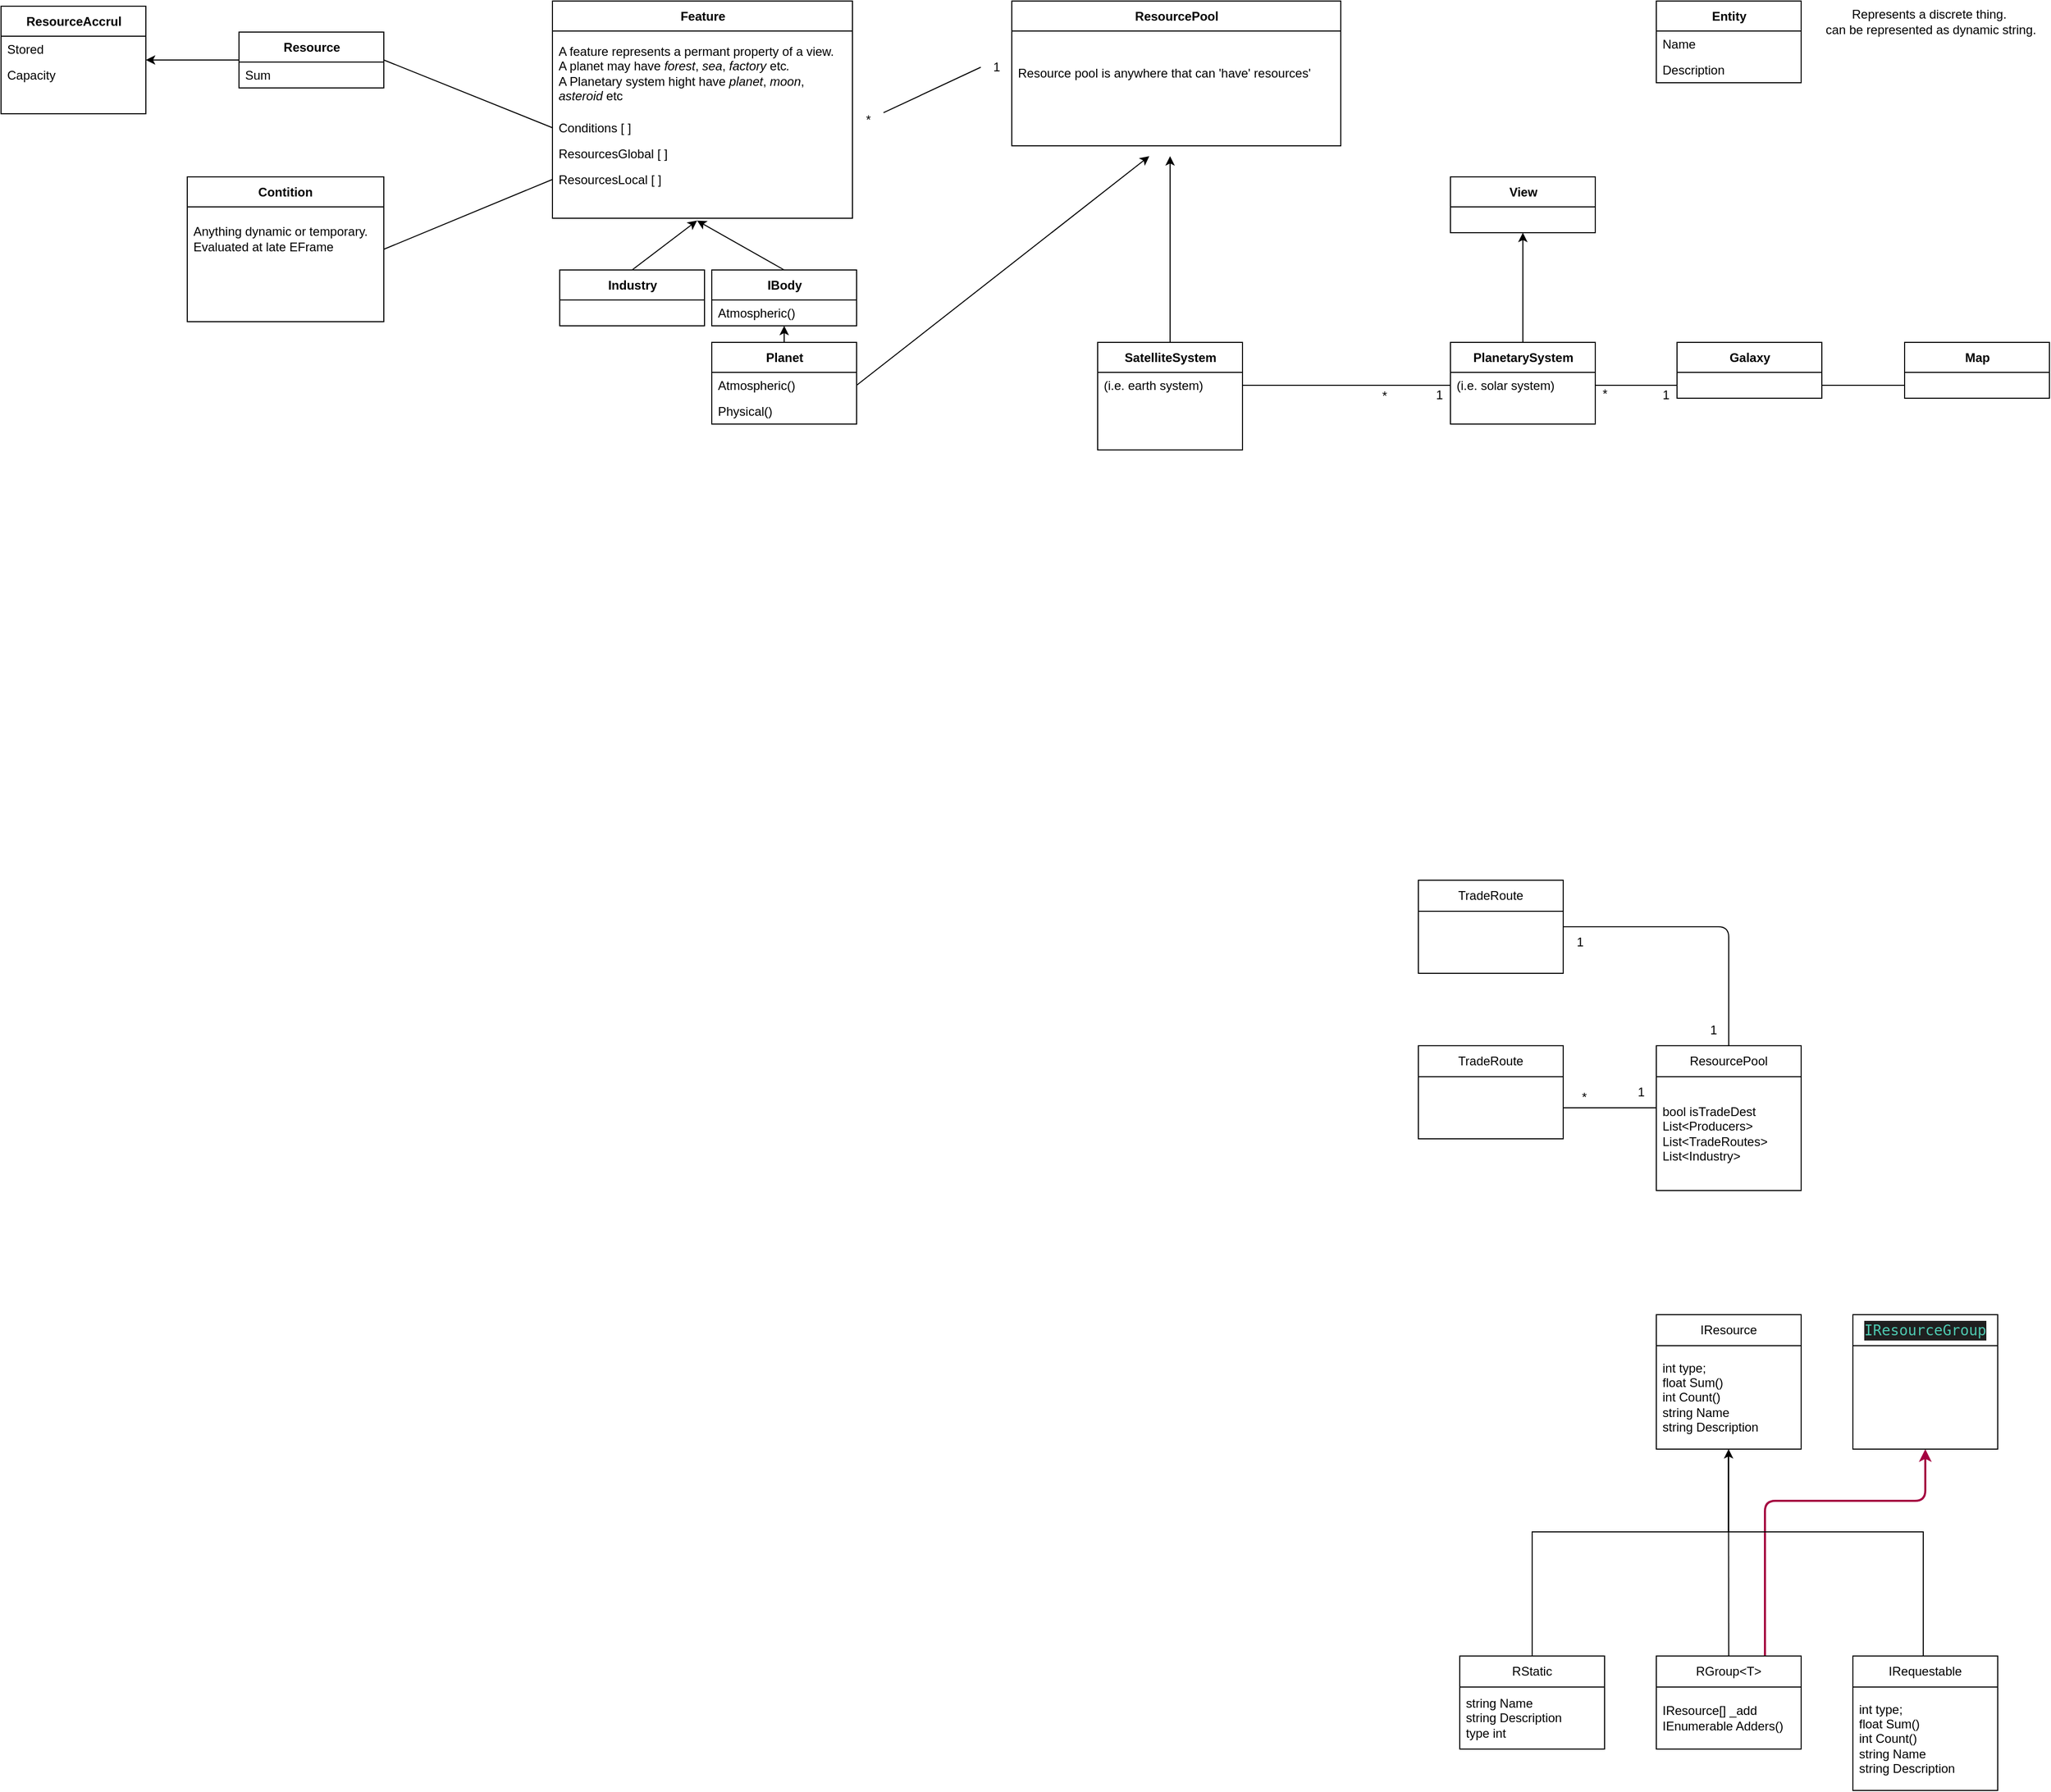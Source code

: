 <mxfile>
    <diagram id="XzvL14MpV3o9M-MEGPuH" name="ClassDiagram">
        <mxGraphModel dx="3681" dy="2089" grid="1" gridSize="10" guides="1" tooltips="1" connect="1" arrows="1" fold="1" page="1" pageScale="1" pageWidth="827" pageHeight="1169" math="0" shadow="0">
            <root>
                <mxCell id="0"/>
                <mxCell id="1" parent="0"/>
                <mxCell id="204" style="edgeStyle=orthogonalEdgeStyle;rounded=0;jumpStyle=arc;html=1;exitX=0.5;exitY=0;exitDx=0;exitDy=0;entryX=0.499;entryY=1;entryDx=0;entryDy=0;entryPerimeter=0;endArrow=classic;endFill=1;" parent="1" source="2" target="203" edge="1">
                    <mxGeometry relative="1" as="geometry">
                        <Array as="points">
                            <mxPoint x="120" y="350"/>
                            <mxPoint x="310" y="350"/>
                        </Array>
                    </mxGeometry>
                </mxCell>
                <mxCell id="2" value="RStatic" style="swimlane;fontStyle=0;childLayout=stackLayout;horizontal=1;startSize=30;horizontalStack=0;resizeParent=1;resizeParentMax=0;resizeLast=0;collapsible=1;marginBottom=0;whiteSpace=wrap;html=1;" parent="1" vertex="1">
                    <mxGeometry x="50" y="470" width="140" height="90" as="geometry"/>
                </mxCell>
                <mxCell id="5" value="string Name&lt;br&gt;string Description&lt;br&gt;type int" style="text;strokeColor=none;fillColor=none;align=left;verticalAlign=middle;spacingLeft=4;spacingRight=4;overflow=hidden;points=[[0,0.5],[1,0.5]];portConstraint=eastwest;rotatable=0;whiteSpace=wrap;html=1;" parent="2" vertex="1">
                    <mxGeometry y="30" width="140" height="60" as="geometry"/>
                </mxCell>
                <mxCell id="210" style="edgeStyle=none;html=1;exitX=0.5;exitY=0;exitDx=0;exitDy=0;entryX=0.498;entryY=1.04;entryDx=0;entryDy=0;entryPerimeter=0;endArrow=none;endFill=0;" parent="1" source="8" target="203" edge="1">
                    <mxGeometry relative="1" as="geometry"/>
                </mxCell>
                <mxCell id="217" style="edgeStyle=orthogonalEdgeStyle;html=1;exitX=0.75;exitY=0;exitDx=0;exitDy=0;entryX=0.5;entryY=1;entryDx=0;entryDy=0;fillColor=#d80073;strokeColor=#A50040;strokeWidth=2;" parent="1" source="8" target="215" edge="1">
                    <mxGeometry relative="1" as="geometry">
                        <Array as="points">
                            <mxPoint x="345" y="320"/>
                            <mxPoint x="500" y="320"/>
                        </Array>
                    </mxGeometry>
                </mxCell>
                <mxCell id="8" value="RGroup&amp;lt;T&amp;gt;" style="swimlane;fontStyle=0;childLayout=stackLayout;horizontal=1;startSize=30;horizontalStack=0;resizeParent=1;resizeParentMax=0;resizeLast=0;collapsible=1;marginBottom=0;whiteSpace=wrap;html=1;" parent="1" vertex="1">
                    <mxGeometry x="240" y="470" width="140" height="90" as="geometry"/>
                </mxCell>
                <mxCell id="9" value="&lt;span style=&quot;text-align: center;&quot;&gt;IResource&lt;/span&gt;[] _add&lt;span style=&quot;text-align: center;&quot;&gt;&lt;br&gt;IEnumerable Adders()&lt;/span&gt;" style="text;strokeColor=none;fillColor=none;align=left;verticalAlign=middle;spacingLeft=4;spacingRight=4;overflow=hidden;points=[[0,0.5],[1,0.5]];portConstraint=eastwest;rotatable=0;whiteSpace=wrap;html=1;" parent="8" vertex="1">
                    <mxGeometry y="30" width="140" height="60" as="geometry"/>
                </mxCell>
                <mxCell id="24" value="ResourcePool" style="swimlane;fontStyle=0;childLayout=stackLayout;horizontal=1;startSize=30;horizontalStack=0;resizeParent=1;resizeParentMax=0;resizeLast=0;collapsible=1;marginBottom=0;whiteSpace=wrap;html=1;" parent="1" vertex="1">
                    <mxGeometry x="240" y="-120" width="140" height="140" as="geometry"/>
                </mxCell>
                <mxCell id="81" value="bool isTradeDest&lt;br&gt;List&amp;lt;Producers&amp;gt;&lt;br&gt;List&amp;lt;TradeRoutes&amp;gt;&lt;br&gt;List&amp;lt;Industry&amp;gt;&lt;br&gt;" style="text;strokeColor=none;fillColor=none;align=left;verticalAlign=middle;spacingLeft=4;spacingRight=4;overflow=hidden;points=[[0,0.5],[1,0.5]];portConstraint=eastwest;rotatable=0;whiteSpace=wrap;html=1;" parent="24" vertex="1">
                    <mxGeometry y="30" width="140" height="110" as="geometry"/>
                </mxCell>
                <mxCell id="43" value="TradeRoute" style="swimlane;fontStyle=0;childLayout=stackLayout;horizontal=1;startSize=30;horizontalStack=0;resizeParent=1;resizeParentMax=0;resizeLast=0;collapsible=1;marginBottom=0;whiteSpace=wrap;html=1;" parent="1" vertex="1">
                    <mxGeometry x="10" y="-120" width="140" height="90" as="geometry"/>
                </mxCell>
                <mxCell id="70" style="edgeStyle=none;html=1;exitX=1;exitY=0.5;exitDx=0;exitDy=0;startArrow=none;startFill=0;endArrow=none;endFill=0;" parent="1" edge="1">
                    <mxGeometry relative="1" as="geometry">
                        <mxPoint x="240" y="-60" as="targetPoint"/>
                        <mxPoint x="150" y="-60" as="sourcePoint"/>
                    </mxGeometry>
                </mxCell>
                <mxCell id="71" value="*" style="text;html=1;align=center;verticalAlign=middle;resizable=0;points=[];autosize=1;strokeColor=none;fillColor=none;" parent="1" vertex="1">
                    <mxGeometry x="155" y="-85" width="30" height="30" as="geometry"/>
                </mxCell>
                <mxCell id="72" value="1" style="text;html=1;align=center;verticalAlign=middle;resizable=0;points=[];autosize=1;strokeColor=none;fillColor=none;" parent="1" vertex="1">
                    <mxGeometry x="210" y="-90" width="30" height="30" as="geometry"/>
                </mxCell>
                <mxCell id="211" style="edgeStyle=orthogonalEdgeStyle;html=1;exitX=0.5;exitY=0;exitDx=0;exitDy=0;entryX=0.498;entryY=1.023;entryDx=0;entryDy=0;entryPerimeter=0;endArrow=none;endFill=0;rounded=0;" parent="1" target="203" edge="1">
                    <mxGeometry relative="1" as="geometry">
                        <Array as="points">
                            <mxPoint x="498" y="350"/>
                            <mxPoint x="309" y="350"/>
                        </Array>
                        <mxPoint x="498" y="470" as="sourcePoint"/>
                    </mxGeometry>
                </mxCell>
                <mxCell id="227" style="edgeStyle=none;html=1;exitX=0.5;exitY=0;exitDx=0;exitDy=0;" parent="1" source="170" target="224" edge="1">
                    <mxGeometry relative="1" as="geometry"/>
                </mxCell>
                <mxCell id="228" style="edgeStyle=none;html=1;exitX=1;exitY=0.5;exitDx=0;exitDy=0;entryX=0.418;entryY=1.333;entryDx=0;entryDy=0;entryPerimeter=0;" parent="1" source="172" target="292" edge="1">
                    <mxGeometry relative="1" as="geometry">
                        <mxPoint x="-108.72" y="-904.375" as="targetPoint"/>
                    </mxGeometry>
                </mxCell>
                <mxCell id="170" value="Planet" style="swimlane;fontStyle=1;align=center;verticalAlign=middle;childLayout=stackLayout;horizontal=1;startSize=29;horizontalStack=0;resizeParent=1;resizeParentMax=0;resizeLast=0;collapsible=0;marginBottom=0;html=1;" parent="1" vertex="1">
                    <mxGeometry x="-673" y="-800" width="140" height="79" as="geometry"/>
                </mxCell>
                <mxCell id="172" value="Atmospheric()" style="text;html=1;strokeColor=none;fillColor=none;align=left;verticalAlign=middle;spacingLeft=4;spacingRight=4;overflow=hidden;rotatable=0;points=[[0,0.5],[1,0.5]];portConstraint=eastwest;dashed=1;" parent="170" vertex="1">
                    <mxGeometry y="29" width="140" height="25" as="geometry"/>
                </mxCell>
                <mxCell id="171" value="Physical()" style="text;html=1;strokeColor=none;fillColor=none;align=left;verticalAlign=middle;spacingLeft=4;spacingRight=4;overflow=hidden;rotatable=0;points=[[0,0.5],[1,0.5]];portConstraint=eastwest;dashed=1;" parent="170" vertex="1">
                    <mxGeometry y="54" width="140" height="25" as="geometry"/>
                </mxCell>
                <mxCell id="230" style="edgeStyle=none;html=1;exitX=0.5;exitY=0;exitDx=0;exitDy=0;" parent="1" source="191" edge="1">
                    <mxGeometry relative="1" as="geometry">
                        <mxPoint x="-230" y="-980" as="targetPoint"/>
                    </mxGeometry>
                </mxCell>
                <mxCell id="191" value="SatelliteSystem" style="swimlane;fontStyle=1;align=center;verticalAlign=middle;childLayout=stackLayout;horizontal=1;startSize=29;horizontalStack=0;resizeParent=1;resizeParentMax=0;resizeLast=0;collapsible=0;marginBottom=0;html=1;" parent="1" vertex="1">
                    <mxGeometry x="-300" y="-800" width="140" height="104" as="geometry"/>
                </mxCell>
                <mxCell id="192" value="(i.e. earth system)" style="text;html=1;strokeColor=none;fillColor=none;align=left;verticalAlign=middle;spacingLeft=4;spacingRight=4;overflow=hidden;rotatable=0;points=[[0,0.5],[1,0.5]];portConstraint=eastwest;dashed=1;" parent="191" vertex="1">
                    <mxGeometry y="29" width="140" height="25" as="geometry"/>
                </mxCell>
                <mxCell id="268" style="text;html=1;strokeColor=none;fillColor=none;align=left;verticalAlign=middle;spacingLeft=4;spacingRight=4;overflow=hidden;rotatable=0;points=[[0,0.5],[1,0.5]];portConstraint=eastwest;dashed=1;" parent="191" vertex="1">
                    <mxGeometry y="54" width="140" height="25" as="geometry"/>
                </mxCell>
                <mxCell id="229" style="text;html=1;strokeColor=none;fillColor=none;align=left;verticalAlign=middle;spacingLeft=4;spacingRight=4;overflow=hidden;rotatable=0;points=[[0,0.5],[1,0.5]];portConstraint=eastwest;dashed=1;" parent="191" vertex="1">
                    <mxGeometry y="79" width="140" height="25" as="geometry"/>
                </mxCell>
                <mxCell id="202" value="IResource" style="swimlane;fontStyle=0;childLayout=stackLayout;horizontal=1;startSize=30;horizontalStack=0;resizeParent=1;resizeParentMax=0;resizeLast=0;collapsible=1;marginBottom=0;whiteSpace=wrap;html=1;" parent="1" vertex="1">
                    <mxGeometry x="240" y="140" width="140" height="130" as="geometry"/>
                </mxCell>
                <mxCell id="203" value="int type;&lt;br&gt;float Sum()&lt;br&gt;int Count()&lt;br&gt;string Name&lt;br&gt;string Description" style="text;strokeColor=none;fillColor=none;align=left;verticalAlign=middle;spacingLeft=4;spacingRight=4;overflow=hidden;points=[[0,0.5],[1,0.5]];portConstraint=eastwest;rotatable=0;whiteSpace=wrap;html=1;" parent="202" vertex="1">
                    <mxGeometry y="30" width="140" height="100" as="geometry"/>
                </mxCell>
                <mxCell id="212" value="IRequestable" style="swimlane;fontStyle=0;childLayout=stackLayout;horizontal=1;startSize=30;horizontalStack=0;resizeParent=1;resizeParentMax=0;resizeLast=0;collapsible=1;marginBottom=0;whiteSpace=wrap;html=1;" parent="1" vertex="1">
                    <mxGeometry x="430" y="470" width="140" height="130" as="geometry"/>
                </mxCell>
                <mxCell id="213" value="int type;&lt;br&gt;float Sum()&lt;br&gt;int Count()&lt;br&gt;string Name&lt;br&gt;string Description" style="text;strokeColor=none;fillColor=none;align=left;verticalAlign=middle;spacingLeft=4;spacingRight=4;overflow=hidden;points=[[0,0.5],[1,0.5]];portConstraint=eastwest;rotatable=0;whiteSpace=wrap;html=1;" parent="212" vertex="1">
                    <mxGeometry y="30" width="140" height="100" as="geometry"/>
                </mxCell>
                <mxCell id="215" value="&lt;div style=&quot;color: rgb(204, 204, 204); background-color: rgb(31, 31, 31); font-family: &amp;quot;Droid Sans Mono&amp;quot;, &amp;quot;monospace&amp;quot;, monospace; font-size: 14px; line-height: 19px;&quot;&gt;&lt;span style=&quot;color: #4ec9b0;&quot;&gt;IResourceGroup&lt;/span&gt;&lt;/div&gt;" style="swimlane;fontStyle=0;childLayout=stackLayout;horizontal=1;startSize=30;horizontalStack=0;resizeParent=1;resizeParentMax=0;resizeLast=0;collapsible=1;marginBottom=0;whiteSpace=wrap;html=1;" parent="1" vertex="1">
                    <mxGeometry x="430" y="140" width="140" height="130" as="geometry"/>
                </mxCell>
                <mxCell id="219" style="edgeStyle=orthogonalEdgeStyle;html=1;exitX=1;exitY=0.5;exitDx=0;exitDy=0;entryX=0.5;entryY=0;entryDx=0;entryDy=0;endArrow=none;endFill=0;" parent="1" source="218" target="24" edge="1">
                    <mxGeometry relative="1" as="geometry"/>
                </mxCell>
                <mxCell id="218" value="TradeRoute" style="swimlane;fontStyle=0;childLayout=stackLayout;horizontal=1;startSize=30;horizontalStack=0;resizeParent=1;resizeParentMax=0;resizeLast=0;collapsible=1;marginBottom=0;whiteSpace=wrap;html=1;" parent="1" vertex="1">
                    <mxGeometry x="10" y="-280" width="140" height="90" as="geometry"/>
                </mxCell>
                <mxCell id="220" value="1" style="text;html=1;align=center;verticalAlign=middle;resizable=0;points=[];autosize=1;strokeColor=none;fillColor=none;" parent="1" vertex="1">
                    <mxGeometry x="280" y="-150" width="30" height="30" as="geometry"/>
                </mxCell>
                <mxCell id="222" value="1" style="text;html=1;align=center;verticalAlign=middle;resizable=0;points=[];autosize=1;strokeColor=none;fillColor=none;" parent="1" vertex="1">
                    <mxGeometry x="151" y="-235" width="30" height="30" as="geometry"/>
                </mxCell>
                <mxCell id="237" style="edgeStyle=none;html=1;exitX=0.5;exitY=0;exitDx=0;exitDy=0;entryX=0.482;entryY=1.091;entryDx=0;entryDy=0;entryPerimeter=0;" parent="1" source="223" target="272" edge="1">
                    <mxGeometry relative="1" as="geometry">
                        <mxPoint x="-540" y="-906.0" as="targetPoint"/>
                    </mxGeometry>
                </mxCell>
                <mxCell id="223" value="IBody" style="swimlane;fontStyle=1;align=center;verticalAlign=middle;childLayout=stackLayout;horizontal=1;startSize=29;horizontalStack=0;resizeParent=1;resizeParentMax=0;resizeLast=0;collapsible=0;marginBottom=0;html=1;" parent="1" vertex="1">
                    <mxGeometry x="-673" y="-870" width="140" height="54" as="geometry"/>
                </mxCell>
                <mxCell id="224" value="Atmospheric()" style="text;html=1;strokeColor=none;fillColor=none;align=left;verticalAlign=middle;spacingLeft=4;spacingRight=4;overflow=hidden;rotatable=0;points=[[0,0.5],[1,0.5]];portConstraint=eastwest;dashed=1;" parent="223" vertex="1">
                    <mxGeometry y="29" width="140" height="25" as="geometry"/>
                </mxCell>
                <mxCell id="261" style="edgeStyle=none;html=1;exitX=0.5;exitY=0;exitDx=0;exitDy=0;" parent="1" source="231" edge="1">
                    <mxGeometry relative="1" as="geometry">
                        <mxPoint x="111" y="-906.0" as="targetPoint"/>
                    </mxGeometry>
                </mxCell>
                <mxCell id="231" value="PlanetarySystem" style="swimlane;fontStyle=1;align=center;verticalAlign=middle;childLayout=stackLayout;horizontal=1;startSize=29;horizontalStack=0;resizeParent=1;resizeParentMax=0;resizeLast=0;collapsible=0;marginBottom=0;html=1;" parent="1" vertex="1">
                    <mxGeometry x="41" y="-800" width="140" height="79" as="geometry"/>
                </mxCell>
                <mxCell id="232" value="(i.e. solar system)" style="text;html=1;strokeColor=none;fillColor=none;align=left;verticalAlign=middle;spacingLeft=4;spacingRight=4;overflow=hidden;rotatable=0;points=[[0,0.5],[1,0.5]];portConstraint=eastwest;dashed=1;" parent="231" vertex="1">
                    <mxGeometry y="29" width="140" height="25" as="geometry"/>
                </mxCell>
                <mxCell id="233" style="text;html=1;strokeColor=none;fillColor=none;align=left;verticalAlign=middle;spacingLeft=4;spacingRight=4;overflow=hidden;rotatable=0;points=[[0,0.5],[1,0.5]];portConstraint=eastwest;dashed=1;" parent="231" vertex="1">
                    <mxGeometry y="54" width="140" height="25" as="geometry"/>
                </mxCell>
                <mxCell id="241" style="edgeStyle=none;html=1;exitX=0;exitY=0.5;exitDx=0;exitDy=0;entryX=1;entryY=0.5;entryDx=0;entryDy=0;endArrow=none;endFill=0;" parent="1" source="232" target="192" edge="1">
                    <mxGeometry relative="1" as="geometry"/>
                </mxCell>
                <mxCell id="244" style="edgeStyle=none;html=1;exitX=0.5;exitY=0;exitDx=0;exitDy=0;entryX=0.482;entryY=1.091;entryDx=0;entryDy=0;entryPerimeter=0;" parent="1" source="242" target="272" edge="1">
                    <mxGeometry relative="1" as="geometry">
                        <mxPoint x="-540" y="-906.0" as="targetPoint"/>
                    </mxGeometry>
                </mxCell>
                <mxCell id="242" value="Industry" style="swimlane;fontStyle=1;align=center;verticalAlign=middle;childLayout=stackLayout;horizontal=1;startSize=29;horizontalStack=0;resizeParent=1;resizeParentMax=0;resizeLast=0;collapsible=0;marginBottom=0;html=1;" parent="1" vertex="1">
                    <mxGeometry x="-820" y="-870" width="140" height="54" as="geometry"/>
                </mxCell>
                <mxCell id="245" value="*" style="text;html=1;align=center;verticalAlign=middle;resizable=0;points=[];autosize=1;strokeColor=none;fillColor=none;" parent="1" vertex="1">
                    <mxGeometry x="-38" y="-763" width="30" height="30" as="geometry"/>
                </mxCell>
                <mxCell id="246" value="1" style="text;html=1;align=center;verticalAlign=middle;resizable=0;points=[];autosize=1;strokeColor=none;fillColor=none;" parent="1" vertex="1">
                    <mxGeometry x="15" y="-764" width="30" height="30" as="geometry"/>
                </mxCell>
                <mxCell id="247" value="Galaxy" style="swimlane;fontStyle=1;align=center;verticalAlign=middle;childLayout=stackLayout;horizontal=1;startSize=29;horizontalStack=0;resizeParent=1;resizeParentMax=0;resizeLast=0;collapsible=0;marginBottom=0;html=1;" parent="1" vertex="1">
                    <mxGeometry x="260" y="-800" width="140" height="54" as="geometry"/>
                </mxCell>
                <mxCell id="249" style="text;html=1;strokeColor=none;fillColor=none;align=left;verticalAlign=middle;spacingLeft=4;spacingRight=4;overflow=hidden;rotatable=0;points=[[0,0.5],[1,0.5]];portConstraint=eastwest;dashed=1;" parent="247" vertex="1">
                    <mxGeometry y="29" width="140" height="25" as="geometry"/>
                </mxCell>
                <mxCell id="251" style="edgeStyle=none;html=1;exitX=0;exitY=0.5;exitDx=0;exitDy=0;entryX=1;entryY=0.5;entryDx=0;entryDy=0;endArrow=none;endFill=0;" parent="1" target="232" edge="1">
                    <mxGeometry relative="1" as="geometry">
                        <mxPoint x="260" y="-758.5" as="sourcePoint"/>
                    </mxGeometry>
                </mxCell>
                <mxCell id="252" value="*" style="text;html=1;align=center;verticalAlign=middle;resizable=0;points=[];autosize=1;strokeColor=none;fillColor=none;" parent="1" vertex="1">
                    <mxGeometry x="175" y="-765" width="30" height="30" as="geometry"/>
                </mxCell>
                <mxCell id="253" value="1" style="text;html=1;align=center;verticalAlign=middle;resizable=0;points=[];autosize=1;strokeColor=none;fillColor=none;" parent="1" vertex="1">
                    <mxGeometry x="234" y="-764" width="30" height="30" as="geometry"/>
                </mxCell>
                <mxCell id="254" value="Map" style="swimlane;fontStyle=1;align=center;verticalAlign=middle;childLayout=stackLayout;horizontal=1;startSize=29;horizontalStack=0;resizeParent=1;resizeParentMax=0;resizeLast=0;collapsible=0;marginBottom=0;html=1;" parent="1" vertex="1">
                    <mxGeometry x="480" y="-800" width="140" height="54" as="geometry"/>
                </mxCell>
                <mxCell id="256" style="text;html=1;strokeColor=none;fillColor=none;align=left;verticalAlign=middle;spacingLeft=4;spacingRight=4;overflow=hidden;rotatable=0;points=[[0,0.5],[1,0.5]];portConstraint=eastwest;dashed=1;" parent="254" vertex="1">
                    <mxGeometry y="29" width="140" height="25" as="geometry"/>
                </mxCell>
                <mxCell id="257" style="edgeStyle=none;html=1;exitX=0;exitY=0.5;exitDx=0;exitDy=0;entryX=1;entryY=0.5;entryDx=0;entryDy=0;endArrow=none;endFill=0;" parent="1" edge="1">
                    <mxGeometry relative="1" as="geometry">
                        <mxPoint x="480" y="-758.5" as="sourcePoint"/>
                        <mxPoint x="400" y="-758.5" as="targetPoint"/>
                    </mxGeometry>
                </mxCell>
                <mxCell id="258" value="View" style="swimlane;fontStyle=1;align=center;verticalAlign=middle;childLayout=stackLayout;horizontal=1;startSize=29;horizontalStack=0;resizeParent=1;resizeParentMax=0;resizeLast=0;collapsible=0;marginBottom=0;html=1;" parent="1" vertex="1">
                    <mxGeometry x="41" y="-960" width="140" height="54" as="geometry"/>
                </mxCell>
                <mxCell id="262" value="Entity" style="swimlane;fontStyle=1;align=center;verticalAlign=middle;childLayout=stackLayout;horizontal=1;startSize=29;horizontalStack=0;resizeParent=1;resizeParentMax=0;resizeLast=0;collapsible=0;marginBottom=0;html=1;" parent="1" vertex="1">
                    <mxGeometry x="240" y="-1130" width="140" height="79" as="geometry"/>
                </mxCell>
                <mxCell id="263" value="Name" style="text;html=1;strokeColor=none;fillColor=none;align=left;verticalAlign=middle;spacingLeft=4;spacingRight=4;overflow=hidden;rotatable=0;points=[[0,0.5],[1,0.5]];portConstraint=eastwest;dashed=1;" parent="262" vertex="1">
                    <mxGeometry y="29" width="140" height="25" as="geometry"/>
                </mxCell>
                <mxCell id="265" value="Description" style="text;html=1;strokeColor=none;fillColor=none;align=left;verticalAlign=middle;spacingLeft=4;spacingRight=4;overflow=hidden;rotatable=0;points=[[0,0.5],[1,0.5]];portConstraint=eastwest;dashed=1;" parent="262" vertex="1">
                    <mxGeometry y="54" width="140" height="25" as="geometry"/>
                </mxCell>
                <mxCell id="266" value="Represents a discrete thing.&amp;nbsp;&lt;br&gt;can be represented as dynamic string." style="text;html=1;align=center;verticalAlign=middle;resizable=0;points=[];autosize=1;strokeColor=none;fillColor=none;" parent="1" vertex="1">
                    <mxGeometry x="390" y="-1130" width="230" height="40" as="geometry"/>
                </mxCell>
                <mxCell id="280" style="edgeStyle=none;html=1;exitX=0;exitY=0.5;exitDx=0;exitDy=0;entryX=1;entryY=0.5;entryDx=0;entryDy=0;endArrow=classic;endFill=1;" parent="1" source="274" target="279" edge="1">
                    <mxGeometry relative="1" as="geometry"/>
                </mxCell>
                <mxCell id="281" style="edgeStyle=none;html=1;exitX=1;exitY=0.5;exitDx=0;exitDy=0;entryX=0;entryY=0.5;entryDx=0;entryDy=0;endArrow=none;endFill=0;" parent="1" source="274" target="270" edge="1">
                    <mxGeometry relative="1" as="geometry"/>
                </mxCell>
                <mxCell id="274" value="Resource" style="swimlane;fontStyle=1;align=center;verticalAlign=middle;childLayout=stackLayout;horizontal=1;startSize=29;horizontalStack=0;resizeParent=1;resizeParentMax=0;resizeLast=0;collapsible=0;marginBottom=0;html=1;" parent="1" vertex="1">
                    <mxGeometry x="-1130" y="-1100" width="140" height="54" as="geometry"/>
                </mxCell>
                <mxCell id="300" value="Sum" style="text;html=1;strokeColor=none;fillColor=none;align=left;verticalAlign=middle;spacingLeft=4;spacingRight=4;overflow=hidden;rotatable=0;points=[[0,0.5],[1,0.5]];portConstraint=eastwest;dashed=1;" parent="274" vertex="1">
                    <mxGeometry y="29" width="140" height="25" as="geometry"/>
                </mxCell>
                <mxCell id="279" value="ResourceAccrul" style="swimlane;fontStyle=1;align=center;verticalAlign=middle;childLayout=stackLayout;horizontal=1;startSize=29;horizontalStack=0;resizeParent=1;resizeParentMax=0;resizeLast=0;collapsible=0;marginBottom=0;html=1;" parent="1" vertex="1">
                    <mxGeometry x="-1360" y="-1125" width="140" height="104" as="geometry"/>
                </mxCell>
                <mxCell id="297" value="Stored" style="text;html=1;strokeColor=none;fillColor=none;align=left;verticalAlign=middle;spacingLeft=4;spacingRight=4;overflow=hidden;rotatable=0;points=[[0,0.5],[1,0.5]];portConstraint=eastwest;dashed=1;" parent="279" vertex="1">
                    <mxGeometry y="29" width="140" height="25" as="geometry"/>
                </mxCell>
                <mxCell id="298" value="Capacity" style="text;html=1;strokeColor=none;fillColor=none;align=left;verticalAlign=middle;spacingLeft=4;spacingRight=4;overflow=hidden;rotatable=0;points=[[0,0.5],[1,0.5]];portConstraint=eastwest;dashed=1;" parent="279" vertex="1">
                    <mxGeometry y="54" width="140" height="25" as="geometry"/>
                </mxCell>
                <mxCell id="299" style="text;html=1;strokeColor=none;fillColor=none;align=left;verticalAlign=middle;spacingLeft=4;spacingRight=4;overflow=hidden;rotatable=0;points=[[0,0.5],[1,0.5]];portConstraint=eastwest;dashed=1;" parent="279" vertex="1">
                    <mxGeometry y="79" width="140" height="25" as="geometry"/>
                </mxCell>
                <mxCell id="283" style="edgeStyle=none;html=1;exitX=1;exitY=0.5;exitDx=0;exitDy=0;endArrow=none;endFill=0;entryX=0;entryY=0.5;entryDx=0;entryDy=0;" parent="1" source="282" target="271" edge="1">
                    <mxGeometry relative="1" as="geometry">
                        <mxPoint x="-630" y="-930" as="targetPoint"/>
                    </mxGeometry>
                </mxCell>
                <mxCell id="282" value="Contition" style="swimlane;fontStyle=1;align=center;verticalAlign=middle;childLayout=stackLayout;horizontal=1;startSize=29;horizontalStack=0;resizeParent=1;resizeParentMax=0;resizeLast=0;collapsible=0;marginBottom=0;html=1;whiteSpace=wrap;" parent="1" vertex="1">
                    <mxGeometry x="-1180" y="-960" width="190" height="140" as="geometry"/>
                </mxCell>
                <mxCell id="296" value="Anything dynamic or temporary. &lt;br&gt;Evaluated at late EFrame" style="text;html=1;strokeColor=none;fillColor=none;align=left;verticalAlign=middle;spacingLeft=4;spacingRight=4;overflow=hidden;rotatable=0;points=[[0,0.5],[1,0.5]];portConstraint=eastwest;dashed=1;" parent="282" vertex="1">
                    <mxGeometry y="29" width="190" height="61" as="geometry"/>
                </mxCell>
                <mxCell id="295" style="text;html=1;strokeColor=none;fillColor=none;align=left;verticalAlign=middle;spacingLeft=4;spacingRight=4;overflow=hidden;rotatable=0;points=[[0,0.5],[1,0.5]];portConstraint=eastwest;dashed=1;" parent="282" vertex="1">
                    <mxGeometry y="90" width="190" height="25" as="geometry"/>
                </mxCell>
                <mxCell id="294" style="text;html=1;strokeColor=none;fillColor=none;align=left;verticalAlign=middle;spacingLeft=4;spacingRight=4;overflow=hidden;rotatable=0;points=[[0,0.5],[1,0.5]];portConstraint=eastwest;dashed=1;" parent="282" vertex="1">
                    <mxGeometry y="115" width="190" height="25" as="geometry"/>
                </mxCell>
                <mxCell id="287" value="" style="edgeStyle=none;html=1;exitX=0;exitY=0.5;exitDx=0;exitDy=0;endArrow=none;endFill=0;startArrow=none;" parent="1" source="240" target="239" edge="1">
                    <mxGeometry relative="1" as="geometry">
                        <mxPoint x="-537.0" y="-1033.735" as="targetPoint"/>
                        <mxPoint x="-350" y="-1045" as="sourcePoint"/>
                    </mxGeometry>
                </mxCell>
                <mxCell id="290" value="" style="group" parent="1" vertex="1" connectable="0">
                    <mxGeometry x="-413" y="-1130" width="348" height="140" as="geometry"/>
                </mxCell>
                <mxCell id="225" value="ResourcePool" style="swimlane;fontStyle=1;align=center;verticalAlign=middle;childLayout=stackLayout;horizontal=1;startSize=29;horizontalStack=0;resizeParent=1;resizeParentMax=0;resizeLast=0;collapsible=0;marginBottom=0;html=1;" parent="290" vertex="1">
                    <mxGeometry x="30" width="318" height="140" as="geometry"/>
                </mxCell>
                <mxCell id="285" value="Resource pool is anywhere that can 'have' resources'" style="text;html=1;strokeColor=none;fillColor=none;align=left;verticalAlign=middle;spacingLeft=4;spacingRight=4;overflow=hidden;rotatable=0;points=[[0,0.5],[1,0.5]];portConstraint=eastwest;dashed=1;whiteSpace=wrap;" parent="225" vertex="1">
                    <mxGeometry y="29" width="318" height="81" as="geometry"/>
                </mxCell>
                <mxCell id="292" style="text;html=1;strokeColor=none;fillColor=none;align=left;verticalAlign=middle;spacingLeft=4;spacingRight=4;overflow=hidden;rotatable=0;points=[[0,0.5],[1,0.5]];portConstraint=eastwest;dashed=1;whiteSpace=wrap;" parent="225" vertex="1">
                    <mxGeometry y="110" width="318" height="30" as="geometry"/>
                </mxCell>
                <mxCell id="240" value="1" style="text;html=1;align=center;verticalAlign=middle;resizable=0;points=[];autosize=1;strokeColor=none;fillColor=none;" parent="290" vertex="1">
                    <mxGeometry y="49" width="30" height="30" as="geometry"/>
                </mxCell>
                <mxCell id="291" value="" style="group" parent="1" vertex="1" connectable="0">
                    <mxGeometry x="-827" y="-1130" width="320" height="210" as="geometry"/>
                </mxCell>
                <mxCell id="269" value="Feature" style="swimlane;fontStyle=1;align=center;verticalAlign=middle;childLayout=stackLayout;horizontal=1;startSize=29;horizontalStack=0;resizeParent=1;resizeParentMax=0;resizeLast=0;collapsible=0;marginBottom=0;html=1;" parent="291" vertex="1">
                    <mxGeometry width="290" height="210" as="geometry"/>
                </mxCell>
                <mxCell id="284" value="A feature represents a permant property of a view.&lt;br&gt;A planet may have &lt;i&gt;forest&lt;/i&gt;, &lt;i&gt;sea&lt;/i&gt;, &lt;i&gt;factory &lt;/i&gt;etc&lt;i&gt;.&amp;nbsp;&lt;/i&gt;&lt;br&gt;A Planetary system hight have &lt;i&gt;planet&lt;/i&gt;, &lt;i&gt;moon&lt;/i&gt;, &lt;i&gt;asteroid&lt;/i&gt; etc" style="text;html=1;strokeColor=none;fillColor=none;align=left;verticalAlign=middle;spacingLeft=4;spacingRight=4;overflow=hidden;rotatable=0;points=[[0,0.5],[1,0.5]];portConstraint=eastwest;dashed=1;whiteSpace=wrap;" parent="269" vertex="1">
                    <mxGeometry y="29" width="290" height="81" as="geometry"/>
                </mxCell>
                <mxCell id="270" value="Conditions [ ]" style="text;html=1;strokeColor=none;fillColor=none;align=left;verticalAlign=middle;spacingLeft=4;spacingRight=4;overflow=hidden;rotatable=0;points=[[0,0.5],[1,0.5]];portConstraint=eastwest;dashed=1;" parent="269" vertex="1">
                    <mxGeometry y="110" width="290" height="25" as="geometry"/>
                </mxCell>
                <mxCell id="273" value="ResourcesGlobal [ ]" style="text;html=1;strokeColor=none;fillColor=none;align=left;verticalAlign=middle;spacingLeft=4;spacingRight=4;overflow=hidden;rotatable=0;points=[[0,0.5],[1,0.5]];portConstraint=eastwest;dashed=1;" parent="269" vertex="1">
                    <mxGeometry y="135" width="290" height="25" as="geometry"/>
                </mxCell>
                <mxCell id="271" value="ResourcesLocal [ ]" style="text;html=1;strokeColor=none;fillColor=none;align=left;verticalAlign=middle;spacingLeft=4;spacingRight=4;overflow=hidden;rotatable=0;points=[[0,0.5],[1,0.5]];portConstraint=eastwest;dashed=1;" parent="269" vertex="1">
                    <mxGeometry y="160" width="290" height="25" as="geometry"/>
                </mxCell>
                <mxCell id="272" style="text;html=1;strokeColor=none;fillColor=none;align=left;verticalAlign=middle;spacingLeft=4;spacingRight=4;overflow=hidden;rotatable=0;points=[[0,0.5],[1,0.5]];portConstraint=eastwest;dashed=1;" parent="269" vertex="1">
                    <mxGeometry y="185" width="290" height="25" as="geometry"/>
                </mxCell>
                <mxCell id="239" value="*" style="text;html=1;align=center;verticalAlign=middle;resizable=0;points=[];autosize=1;strokeColor=none;fillColor=none;" parent="291" vertex="1">
                    <mxGeometry x="290" y="100" width="30" height="30" as="geometry"/>
                </mxCell>
            </root>
        </mxGraphModel>
    </diagram>
</mxfile>